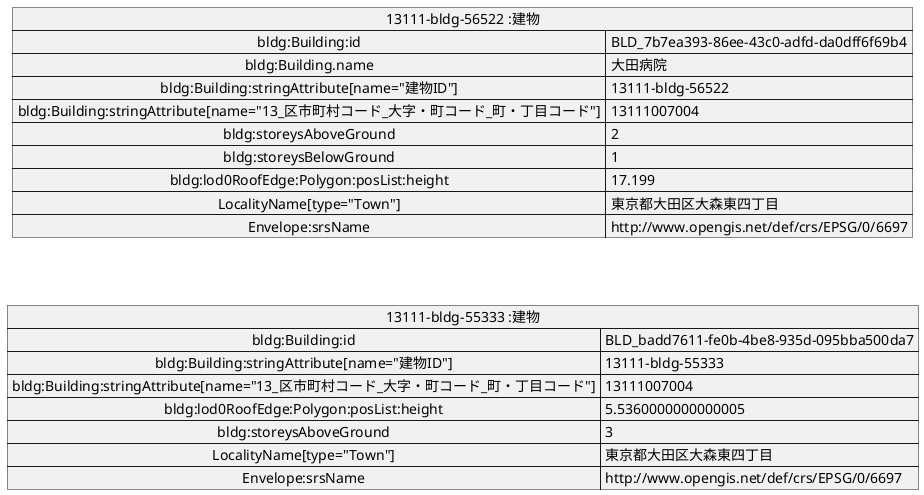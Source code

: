 @startuml
map "13111-bldg-56522 :建物" as A {
 bldg:Building:id => BLD_7b7ea393-86ee-43c0-adfd-da0dff6f69b4
 bldg:Building.name => 大田病院
 bldg:Building:stringAttribute[name="建物ID"] => 13111-bldg-56522
 bldg:Building:stringAttribute[name="13_区市町村コード_大字・町コード_町・丁目コード"] => 13111007004
 bldg:storeysAboveGround => 2
 bldg:storeysBelowGround => 1
 bldg:lod0RoofEdge:Polygon:posList:height => 17.199
 LocalityName[type="Town"] => 東京都大田区大森東四丁目
 Envelope:srsName => http://www.opengis.net/def/crs/EPSG/0/6697
}
map "13111-bldg-55333 :建物" as B {
 bldg:Building:id => BLD_badd7611-fe0b-4be8-935d-095bba500da7
 bldg:Building:stringAttribute[name="建物ID"] => 13111-bldg-55333
 bldg:Building:stringAttribute[name="13_区市町村コード_大字・町コード_町・丁目コード"] => 13111007004
 bldg:lod0RoofEdge:Polygon:posList:height => 5.5360000000000005
 bldg:storeysAboveGround => 3
 LocalityName[type="Town"] => 東京都大田区大森東四丁目
 Envelope:srsName => http://www.opengis.net/def/crs/EPSG/0/6697
}
A -[hidden]- B
@enduml
